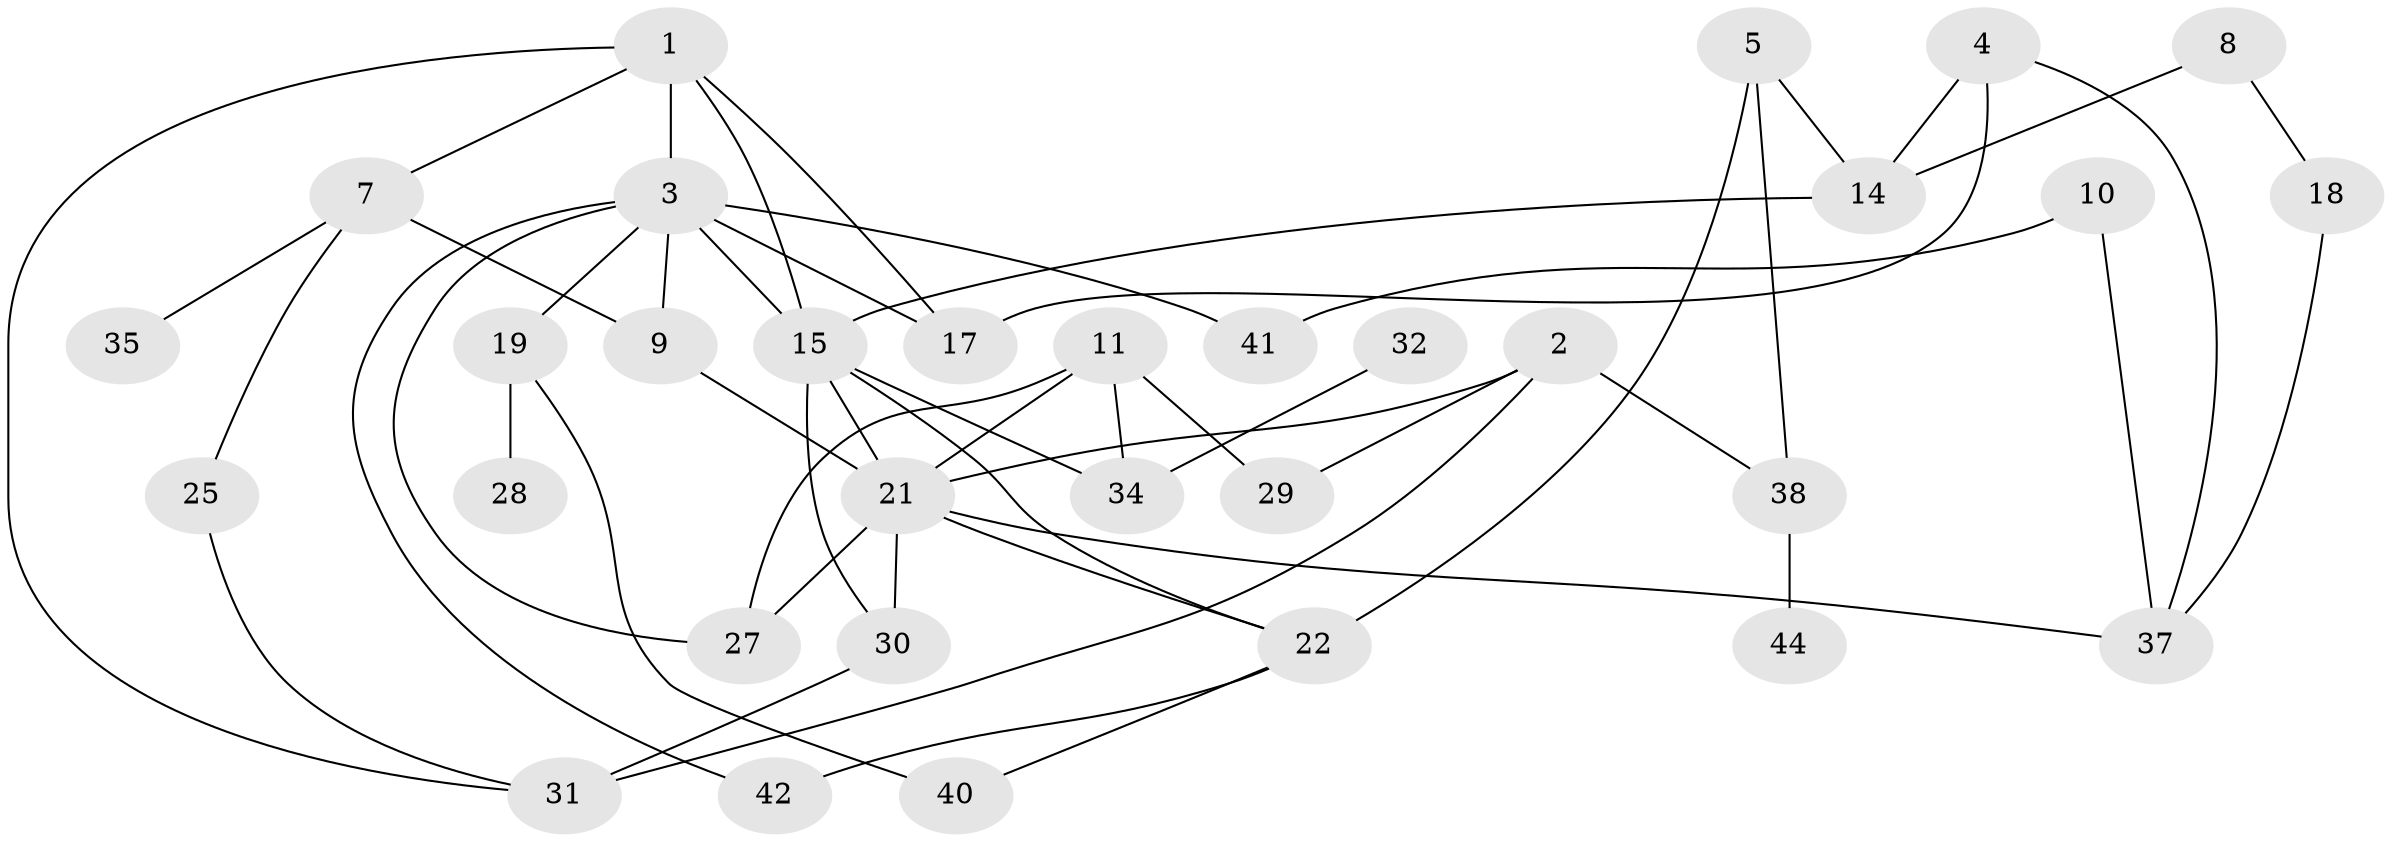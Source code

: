 // original degree distribution, {4: 0.128, 3: 0.2, 6: 0.008, 1: 0.208, 2: 0.296, 5: 0.024, 0: 0.136}
// Generated by graph-tools (version 1.1) at 2025/48/03/04/25 22:48:34]
// undirected, 32 vertices, 52 edges
graph export_dot {
  node [color=gray90,style=filled];
  1;
  2;
  3;
  4;
  5;
  7;
  8;
  9;
  10;
  11;
  14;
  15;
  17;
  18;
  19;
  21;
  22;
  25;
  27;
  28;
  29;
  30;
  31;
  32;
  34;
  35;
  37;
  38;
  40;
  41;
  42;
  44;
  1 -- 3 [weight=2.0];
  1 -- 7 [weight=1.0];
  1 -- 15 [weight=1.0];
  1 -- 17 [weight=1.0];
  1 -- 31 [weight=1.0];
  2 -- 21 [weight=1.0];
  2 -- 29 [weight=2.0];
  2 -- 31 [weight=1.0];
  2 -- 38 [weight=1.0];
  3 -- 9 [weight=1.0];
  3 -- 15 [weight=2.0];
  3 -- 17 [weight=1.0];
  3 -- 19 [weight=1.0];
  3 -- 27 [weight=1.0];
  3 -- 41 [weight=1.0];
  3 -- 42 [weight=1.0];
  4 -- 14 [weight=1.0];
  4 -- 17 [weight=1.0];
  4 -- 37 [weight=1.0];
  5 -- 14 [weight=1.0];
  5 -- 22 [weight=1.0];
  5 -- 38 [weight=1.0];
  7 -- 9 [weight=1.0];
  7 -- 25 [weight=1.0];
  7 -- 35 [weight=1.0];
  8 -- 14 [weight=1.0];
  8 -- 18 [weight=1.0];
  9 -- 21 [weight=1.0];
  10 -- 37 [weight=1.0];
  10 -- 41 [weight=2.0];
  11 -- 21 [weight=1.0];
  11 -- 27 [weight=1.0];
  11 -- 29 [weight=1.0];
  11 -- 34 [weight=1.0];
  14 -- 15 [weight=1.0];
  15 -- 21 [weight=2.0];
  15 -- 22 [weight=1.0];
  15 -- 30 [weight=1.0];
  15 -- 34 [weight=1.0];
  18 -- 37 [weight=1.0];
  19 -- 28 [weight=1.0];
  19 -- 40 [weight=1.0];
  21 -- 22 [weight=1.0];
  21 -- 27 [weight=1.0];
  21 -- 30 [weight=1.0];
  21 -- 37 [weight=1.0];
  22 -- 40 [weight=1.0];
  22 -- 42 [weight=1.0];
  25 -- 31 [weight=1.0];
  30 -- 31 [weight=1.0];
  32 -- 34 [weight=1.0];
  38 -- 44 [weight=1.0];
}
